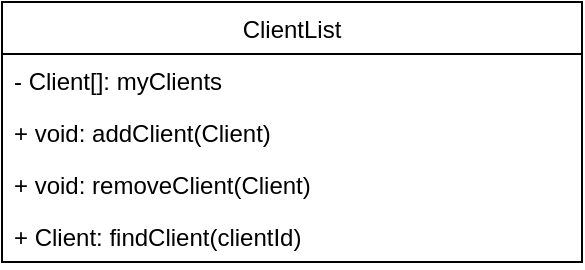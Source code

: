 <mxfile version="12.6.6" type="github">
  <diagram id="t3Fh3Gw59ioASDk0ljvp" name="Page-1">
    <mxGraphModel dx="1646" dy="1038" grid="1" gridSize="10" guides="1" tooltips="1" connect="1" arrows="1" fold="1" page="1" pageScale="1" pageWidth="1700" pageHeight="1100" math="0" shadow="0">
      <root>
        <mxCell id="0"/>
        <mxCell id="1" parent="0"/>
        <mxCell id="tvQa6XyhG8Wh2WUw2lWo-1" value="ClientList" style="swimlane;fontStyle=0;childLayout=stackLayout;horizontal=1;startSize=26;fillColor=none;horizontalStack=0;resizeParent=1;resizeParentMax=0;resizeLast=0;collapsible=1;marginBottom=0;" vertex="1" parent="1">
          <mxGeometry x="20" y="20" width="290" height="130" as="geometry"/>
        </mxCell>
        <mxCell id="tvQa6XyhG8Wh2WUw2lWo-2" value="- Client[]: myClients" style="text;strokeColor=none;fillColor=none;align=left;verticalAlign=top;spacingLeft=4;spacingRight=4;overflow=hidden;rotatable=0;points=[[0,0.5],[1,0.5]];portConstraint=eastwest;" vertex="1" parent="tvQa6XyhG8Wh2WUw2lWo-1">
          <mxGeometry y="26" width="290" height="26" as="geometry"/>
        </mxCell>
        <mxCell id="tvQa6XyhG8Wh2WUw2lWo-3" value="+ void: addClient(Client)" style="text;strokeColor=none;fillColor=none;align=left;verticalAlign=top;spacingLeft=4;spacingRight=4;overflow=hidden;rotatable=0;points=[[0,0.5],[1,0.5]];portConstraint=eastwest;" vertex="1" parent="tvQa6XyhG8Wh2WUw2lWo-1">
          <mxGeometry y="52" width="290" height="26" as="geometry"/>
        </mxCell>
        <mxCell id="tvQa6XyhG8Wh2WUw2lWo-4" value="+ void: removeClient(Client)" style="text;strokeColor=none;fillColor=none;align=left;verticalAlign=top;spacingLeft=4;spacingRight=4;overflow=hidden;rotatable=0;points=[[0,0.5],[1,0.5]];portConstraint=eastwest;" vertex="1" parent="tvQa6XyhG8Wh2WUw2lWo-1">
          <mxGeometry y="78" width="290" height="26" as="geometry"/>
        </mxCell>
        <mxCell id="tvQa6XyhG8Wh2WUw2lWo-5" value="+ Client: findClient(clientId)" style="text;strokeColor=none;fillColor=none;align=left;verticalAlign=top;spacingLeft=4;spacingRight=4;overflow=hidden;rotatable=0;points=[[0,0.5],[1,0.5]];portConstraint=eastwest;" vertex="1" parent="tvQa6XyhG8Wh2WUw2lWo-1">
          <mxGeometry y="104" width="290" height="26" as="geometry"/>
        </mxCell>
      </root>
    </mxGraphModel>
  </diagram>
</mxfile>
